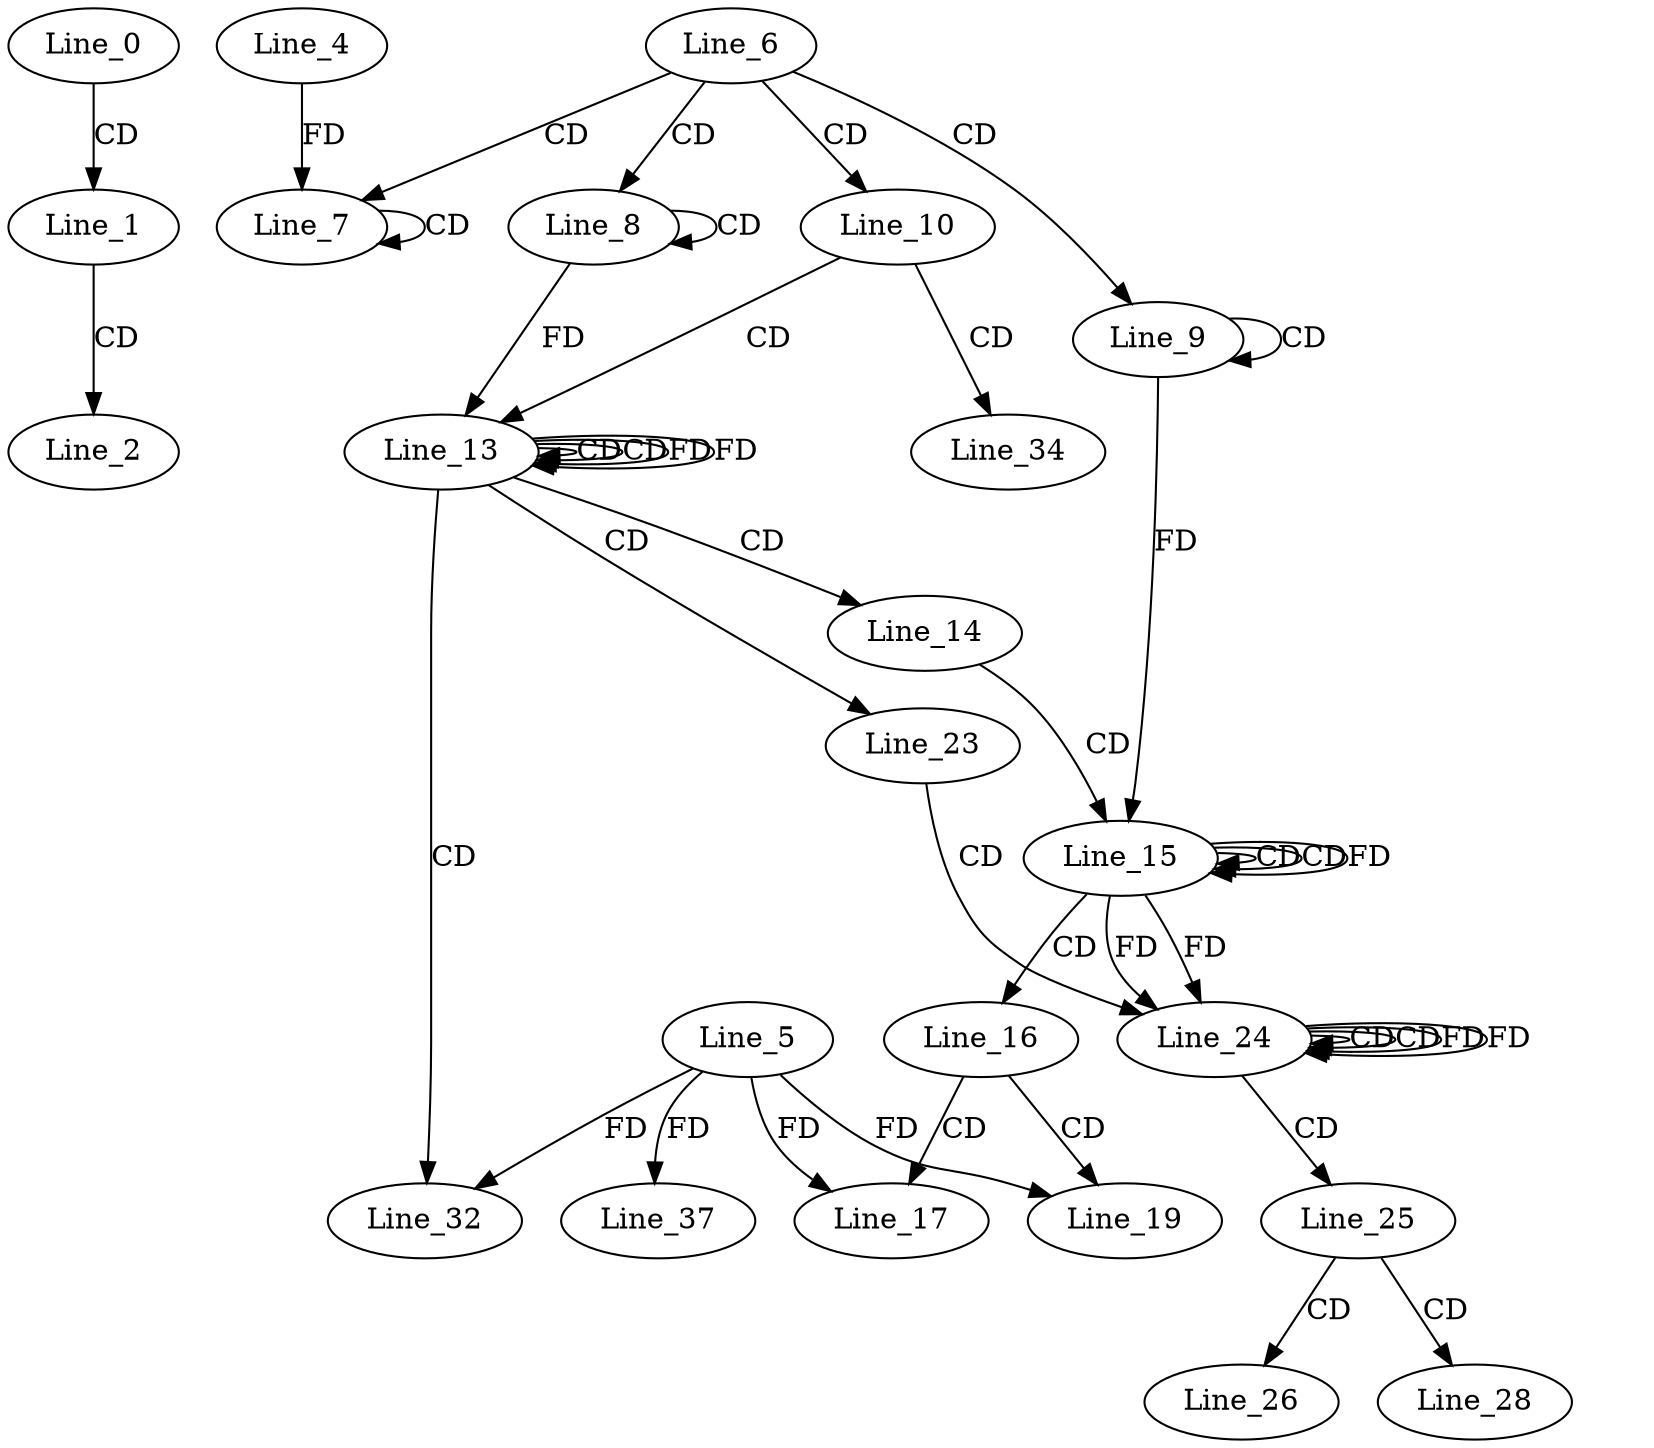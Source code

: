 digraph G {
  Line_0;
  Line_1;
  Line_2;
  Line_6;
  Line_7;
  Line_7;
  Line_4;
  Line_7;
  Line_8;
  Line_8;
  Line_9;
  Line_9;
  Line_10;
  Line_13;
  Line_13;
  Line_13;
  Line_14;
  Line_15;
  Line_15;
  Line_15;
  Line_16;
  Line_17;
  Line_5;
  Line_19;
  Line_23;
  Line_24;
  Line_24;
  Line_24;
  Line_25;
  Line_26;
  Line_28;
  Line_32;
  Line_34;
  Line_37;
  Line_0 -> Line_1 [ label="CD" ];
  Line_1 -> Line_2 [ label="CD" ];
  Line_6 -> Line_7 [ label="CD" ];
  Line_7 -> Line_7 [ label="CD" ];
  Line_4 -> Line_7 [ label="FD" ];
  Line_6 -> Line_8 [ label="CD" ];
  Line_8 -> Line_8 [ label="CD" ];
  Line_6 -> Line_9 [ label="CD" ];
  Line_9 -> Line_9 [ label="CD" ];
  Line_6 -> Line_10 [ label="CD" ];
  Line_10 -> Line_13 [ label="CD" ];
  Line_13 -> Line_13 [ label="CD" ];
  Line_8 -> Line_13 [ label="FD" ];
  Line_13 -> Line_13 [ label="CD" ];
  Line_13 -> Line_13 [ label="FD" ];
  Line_13 -> Line_14 [ label="CD" ];
  Line_14 -> Line_15 [ label="CD" ];
  Line_15 -> Line_15 [ label="CD" ];
  Line_9 -> Line_15 [ label="FD" ];
  Line_15 -> Line_15 [ label="CD" ];
  Line_15 -> Line_15 [ label="FD" ];
  Line_15 -> Line_16 [ label="CD" ];
  Line_16 -> Line_17 [ label="CD" ];
  Line_5 -> Line_17 [ label="FD" ];
  Line_16 -> Line_19 [ label="CD" ];
  Line_5 -> Line_19 [ label="FD" ];
  Line_13 -> Line_23 [ label="CD" ];
  Line_23 -> Line_24 [ label="CD" ];
  Line_24 -> Line_24 [ label="CD" ];
  Line_15 -> Line_24 [ label="FD" ];
  Line_24 -> Line_24 [ label="CD" ];
  Line_24 -> Line_24 [ label="FD" ];
  Line_15 -> Line_24 [ label="FD" ];
  Line_24 -> Line_25 [ label="CD" ];
  Line_25 -> Line_26 [ label="CD" ];
  Line_25 -> Line_28 [ label="CD" ];
  Line_13 -> Line_32 [ label="CD" ];
  Line_5 -> Line_32 [ label="FD" ];
  Line_10 -> Line_34 [ label="CD" ];
  Line_5 -> Line_37 [ label="FD" ];
  Line_13 -> Line_13 [ label="FD" ];
  Line_24 -> Line_24 [ label="FD" ];
}
